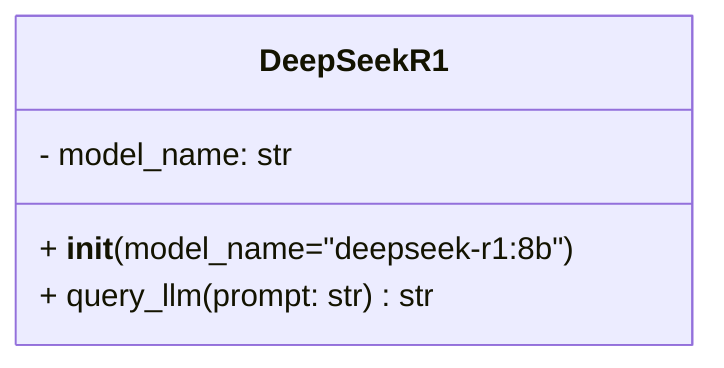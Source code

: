 classDiagram
    class DeepSeekR1 {
        - model_name: str
        + __init__(model_name="deepseek-r1:8b")
        + query_llm(prompt: str) str
    }